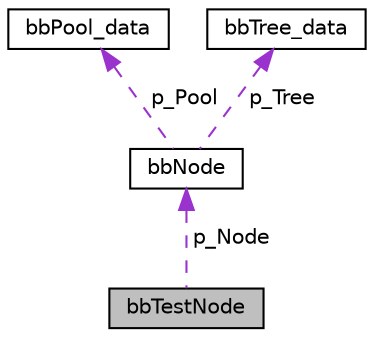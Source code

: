 digraph "bbTestNode"
{
 // LATEX_PDF_SIZE
  edge [fontname="Helvetica",fontsize="10",labelfontname="Helvetica",labelfontsize="10"];
  node [fontname="Helvetica",fontsize="10",shape=record];
  Node1 [label="bbTestNode",height=0.2,width=0.4,color="black", fillcolor="grey75", style="filled", fontcolor="black",tooltip=" "];
  Node2 -> Node1 [dir="back",color="darkorchid3",fontsize="10",style="dashed",label=" p_Node" ,fontname="Helvetica"];
  Node2 [label="bbNode",height=0.2,width=0.4,color="black", fillcolor="white", style="filled",URL="$structbbNode.html",tooltip=" "];
  Node3 -> Node2 [dir="back",color="darkorchid3",fontsize="10",style="dashed",label=" p_Pool" ,fontname="Helvetica"];
  Node3 [label="bbPool_data",height=0.2,width=0.4,color="black", fillcolor="white", style="filled",URL="$structbbPool__data.html",tooltip=" "];
  Node4 -> Node2 [dir="back",color="darkorchid3",fontsize="10",style="dashed",label=" p_Tree" ,fontname="Helvetica"];
  Node4 [label="bbTree_data",height=0.2,width=0.4,color="black", fillcolor="white", style="filled",URL="$structbbTree__data.html",tooltip=" "];
}

